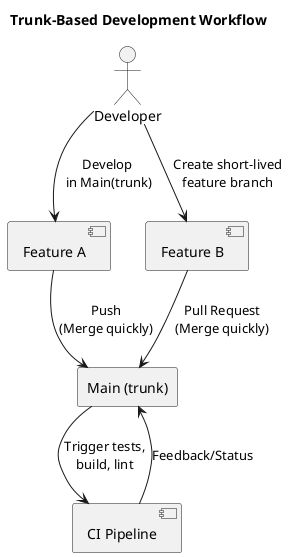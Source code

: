 @startuml
title Trunk-Based Development Workflow

skinparam monochrome true
skinparam defaultTextAlignment center

actor Developer

rectangle "Main (trunk)" as Main {
}


    [Feature A] as A
    [Feature B] as B


Developer --> A : Develop\n in Main(trunk)
Developer --> B : Create short-lived\nfeature branch

A --> Main : Push\n(Merge quickly)
B --> Main : Pull Request\n(Merge quickly)

Main --> [CI Pipeline] : Trigger tests,\nbuild, lint
[CI Pipeline] --> Main : Feedback/Status

@enduml
